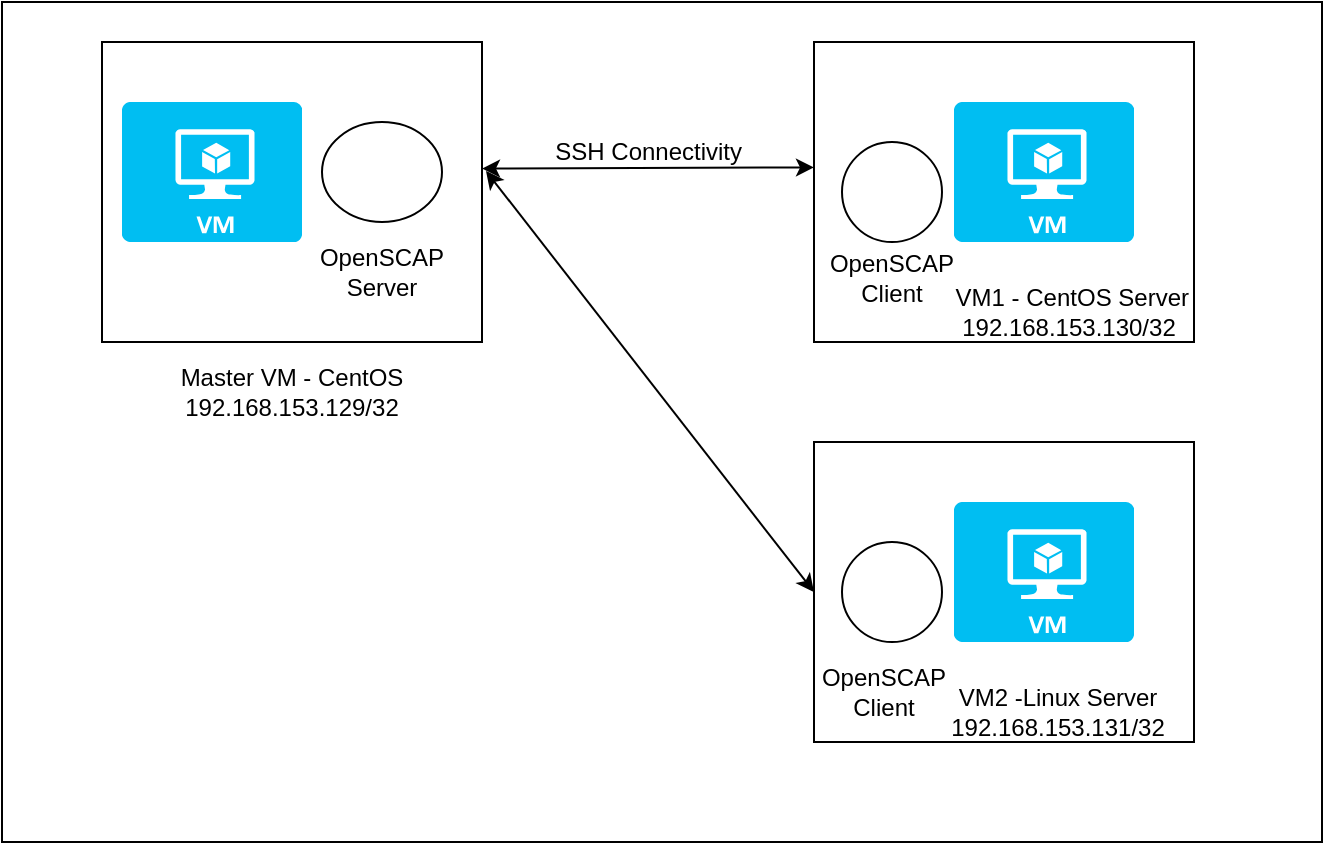 <mxfile version="27.0.2">
  <diagram name="Page-1" id="sGb5nE2PdGXFM7HC25wV">
    <mxGraphModel dx="786" dy="469" grid="1" gridSize="10" guides="1" tooltips="1" connect="1" arrows="1" fold="1" page="1" pageScale="1" pageWidth="900" pageHeight="1600" math="0" shadow="0">
      <root>
        <mxCell id="0" />
        <mxCell id="1" parent="0" />
        <mxCell id="9rol6uLYBE5580ZDngVl-7" value="" style="rounded=0;whiteSpace=wrap;html=1;" vertex="1" parent="1">
          <mxGeometry x="40" y="230" width="660" height="420" as="geometry" />
        </mxCell>
        <mxCell id="qQBRngb7BBf30NsjLy6r-10" value="" style="rounded=0;whiteSpace=wrap;html=1;" parent="1" vertex="1">
          <mxGeometry x="446" y="250" width="190" height="150" as="geometry" />
        </mxCell>
        <mxCell id="qQBRngb7BBf30NsjLy6r-8" value="" style="rounded=0;whiteSpace=wrap;html=1;" parent="1" vertex="1">
          <mxGeometry x="90" y="250" width="190" height="150" as="geometry" />
        </mxCell>
        <mxCell id="qQBRngb7BBf30NsjLy6r-2" value="" style="verticalLabelPosition=bottom;html=1;verticalAlign=top;align=center;strokeColor=none;fillColor=#00BEF2;shape=mxgraph.azure.virtual_machine;" parent="1" vertex="1">
          <mxGeometry x="516" y="280" width="90" height="70" as="geometry" />
        </mxCell>
        <mxCell id="qQBRngb7BBf30NsjLy6r-1" value="" style="verticalLabelPosition=bottom;html=1;verticalAlign=top;align=center;strokeColor=none;fillColor=#00BEF2;shape=mxgraph.azure.virtual_machine;" parent="1" vertex="1">
          <mxGeometry x="100" y="280" width="90" height="70" as="geometry" />
        </mxCell>
        <mxCell id="qQBRngb7BBf30NsjLy6r-3" value="&lt;div&gt;Master VM - CentOS&lt;/div&gt;192.168.153.129/32" style="text;html=1;align=center;verticalAlign=middle;whiteSpace=wrap;rounded=0;" parent="1" vertex="1">
          <mxGeometry x="120" y="410" width="130" height="30" as="geometry" />
        </mxCell>
        <mxCell id="qQBRngb7BBf30NsjLy6r-4" value="&lt;div&gt;&amp;nbsp;VM1 - CentOS&amp;nbsp;&lt;span style=&quot;background-color: transparent; color: light-dark(rgb(0, 0, 0), rgb(255, 255, 255));&quot;&gt;Server&lt;/span&gt;&lt;/div&gt;192.168.153.130/32" style="text;html=1;align=center;verticalAlign=middle;whiteSpace=wrap;rounded=0;" parent="1" vertex="1">
          <mxGeometry x="493" y="330" width="161" height="110" as="geometry" />
        </mxCell>
        <mxCell id="qQBRngb7BBf30NsjLy6r-7" value="" style="ellipse;whiteSpace=wrap;html=1;" parent="1" vertex="1">
          <mxGeometry x="200" y="290" width="60" height="50" as="geometry" />
        </mxCell>
        <mxCell id="qQBRngb7BBf30NsjLy6r-9" value="&lt;div&gt;OpenSCAP&lt;/div&gt;&lt;div&gt;Server&lt;/div&gt;" style="text;html=1;align=center;verticalAlign=middle;whiteSpace=wrap;rounded=0;" parent="1" vertex="1">
          <mxGeometry x="165" y="350" width="130" height="30" as="geometry" />
        </mxCell>
        <mxCell id="qQBRngb7BBf30NsjLy6r-11" value="" style="ellipse;whiteSpace=wrap;html=1;" parent="1" vertex="1">
          <mxGeometry x="460" y="300" width="50" height="50" as="geometry" />
        </mxCell>
        <mxCell id="qQBRngb7BBf30NsjLy6r-13" value="" style="endArrow=classic;startArrow=classic;html=1;rounded=0;entryX=0;entryY=0.418;entryDx=0;entryDy=0;entryPerimeter=0;exitX=1;exitY=0.422;exitDx=0;exitDy=0;exitPerimeter=0;" parent="1" source="qQBRngb7BBf30NsjLy6r-8" target="qQBRngb7BBf30NsjLy6r-10" edge="1">
          <mxGeometry width="50" height="50" relative="1" as="geometry">
            <mxPoint x="400" y="410" as="sourcePoint" />
            <mxPoint x="450" y="360" as="targetPoint" />
          </mxGeometry>
        </mxCell>
        <mxCell id="qQBRngb7BBf30NsjLy6r-14" value="&lt;div&gt;SSH Connectivity&amp;nbsp;&lt;/div&gt;" style="text;html=1;align=center;verticalAlign=middle;whiteSpace=wrap;rounded=0;" parent="1" vertex="1">
          <mxGeometry x="300" y="290" width="130" height="30" as="geometry" />
        </mxCell>
        <mxCell id="qQBRngb7BBf30NsjLy6r-15" value="&lt;div&gt;OpenSCAP&lt;/div&gt;&lt;div&gt;Client&lt;/div&gt;" style="text;html=1;align=center;verticalAlign=middle;whiteSpace=wrap;rounded=0;" parent="1" vertex="1">
          <mxGeometry x="420" y="353" width="130" height="30" as="geometry" />
        </mxCell>
        <mxCell id="9rol6uLYBE5580ZDngVl-1" value="" style="rounded=0;whiteSpace=wrap;html=1;" vertex="1" parent="1">
          <mxGeometry x="446" y="450" width="190" height="150" as="geometry" />
        </mxCell>
        <mxCell id="9rol6uLYBE5580ZDngVl-2" value="" style="verticalLabelPosition=bottom;html=1;verticalAlign=top;align=center;strokeColor=none;fillColor=#00BEF2;shape=mxgraph.azure.virtual_machine;" vertex="1" parent="1">
          <mxGeometry x="516" y="480" width="90" height="70" as="geometry" />
        </mxCell>
        <mxCell id="9rol6uLYBE5580ZDngVl-3" value="" style="ellipse;whiteSpace=wrap;html=1;" vertex="1" parent="1">
          <mxGeometry x="460" y="500" width="50" height="50" as="geometry" />
        </mxCell>
        <mxCell id="9rol6uLYBE5580ZDngVl-4" value="&lt;div&gt;VM2 -Linux Server&lt;/div&gt;192.168.153.131/32" style="text;html=1;align=center;verticalAlign=middle;whiteSpace=wrap;rounded=0;" vertex="1" parent="1">
          <mxGeometry x="501" y="530" width="134" height="110" as="geometry" />
        </mxCell>
        <mxCell id="9rol6uLYBE5580ZDngVl-5" value="" style="endArrow=classic;startArrow=classic;html=1;rounded=0;entryX=0;entryY=0.5;entryDx=0;entryDy=0;exitX=1;exitY=0.422;exitDx=0;exitDy=0;exitPerimeter=0;" edge="1" parent="1" target="9rol6uLYBE5580ZDngVl-1">
          <mxGeometry width="50" height="50" relative="1" as="geometry">
            <mxPoint x="282" y="314.5" as="sourcePoint" />
            <mxPoint x="448" y="314.5" as="targetPoint" />
          </mxGeometry>
        </mxCell>
        <mxCell id="9rol6uLYBE5580ZDngVl-6" value="&lt;div&gt;OpenSCAP&lt;/div&gt;&lt;div&gt;Client&lt;/div&gt;" style="text;html=1;align=center;verticalAlign=middle;whiteSpace=wrap;rounded=0;" vertex="1" parent="1">
          <mxGeometry x="416" y="560" width="130" height="30" as="geometry" />
        </mxCell>
      </root>
    </mxGraphModel>
  </diagram>
</mxfile>
